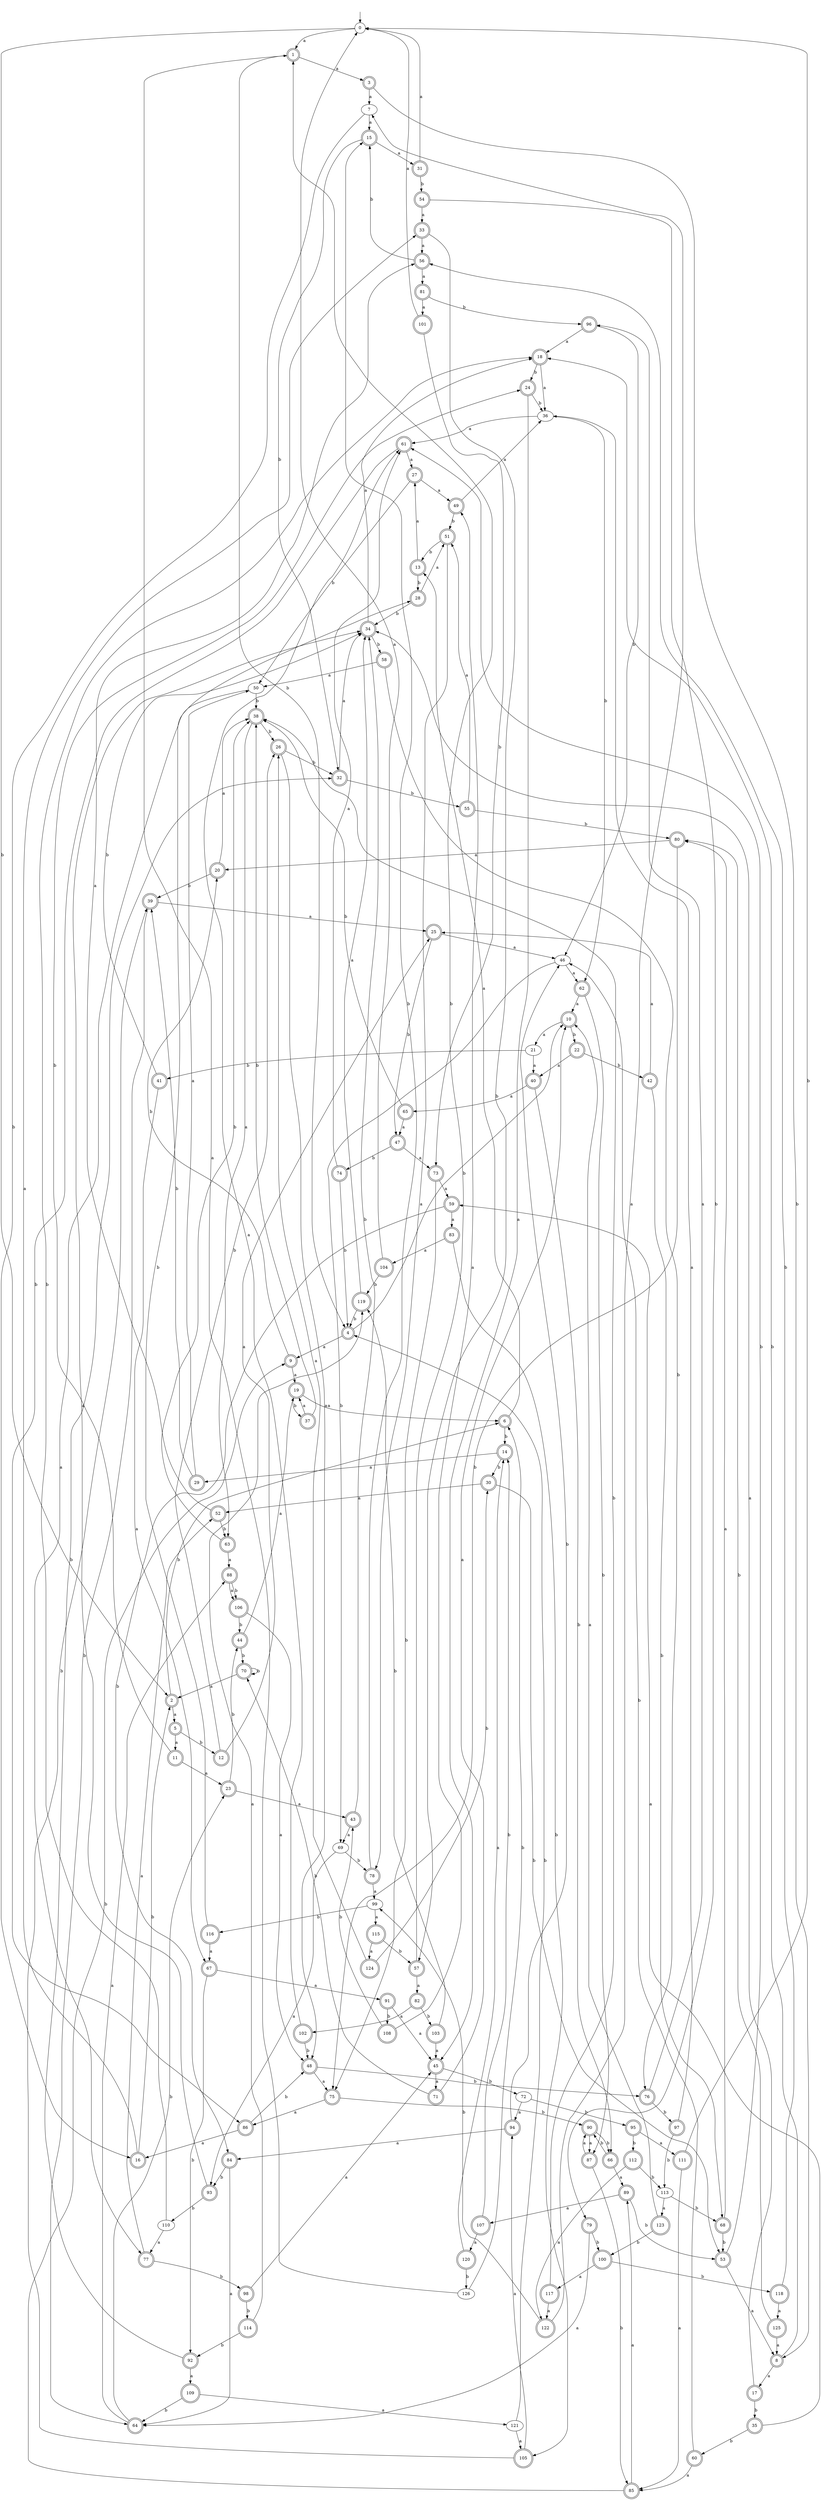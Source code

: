 digraph RandomDFA {
  __start0 [label="", shape=none];
  __start0 -> 0 [label=""];
  0 [shape=circle]
  0 -> 1 [label="a"]
  0 -> 2 [label="b"]
  1 [shape=doublecircle]
  1 -> 3 [label="a"]
  1 -> 4 [label="b"]
  2 [shape=doublecircle]
  2 -> 5 [label="a"]
  2 -> 6 [label="b"]
  3 [shape=doublecircle]
  3 -> 7 [label="a"]
  3 -> 8 [label="b"]
  4 [shape=doublecircle]
  4 -> 9 [label="a"]
  4 -> 10 [label="b"]
  5 [shape=doublecircle]
  5 -> 11 [label="a"]
  5 -> 12 [label="b"]
  6 [shape=doublecircle]
  6 -> 13 [label="a"]
  6 -> 14 [label="b"]
  7
  7 -> 15 [label="a"]
  7 -> 16 [label="b"]
  8 [shape=doublecircle]
  8 -> 17 [label="a"]
  8 -> 18 [label="b"]
  9 [shape=doublecircle]
  9 -> 19 [label="a"]
  9 -> 20 [label="b"]
  10 [shape=doublecircle]
  10 -> 21 [label="a"]
  10 -> 22 [label="b"]
  11 [shape=doublecircle]
  11 -> 23 [label="a"]
  11 -> 24 [label="b"]
  12 [shape=doublecircle]
  12 -> 25 [label="a"]
  12 -> 26 [label="b"]
  13 [shape=doublecircle]
  13 -> 27 [label="a"]
  13 -> 28 [label="b"]
  14 [shape=doublecircle]
  14 -> 29 [label="a"]
  14 -> 30 [label="b"]
  15 [shape=doublecircle]
  15 -> 31 [label="a"]
  15 -> 32 [label="b"]
  16 [shape=doublecircle]
  16 -> 33 [label="a"]
  16 -> 2 [label="b"]
  17 [shape=doublecircle]
  17 -> 34 [label="a"]
  17 -> 35 [label="b"]
  18 [shape=doublecircle]
  18 -> 36 [label="a"]
  18 -> 24 [label="b"]
  19 [shape=doublecircle]
  19 -> 6 [label="a"]
  19 -> 37 [label="b"]
  20 [shape=doublecircle]
  20 -> 38 [label="a"]
  20 -> 39 [label="b"]
  21
  21 -> 40 [label="a"]
  21 -> 41 [label="b"]
  22 [shape=doublecircle]
  22 -> 40 [label="a"]
  22 -> 42 [label="b"]
  23 [shape=doublecircle]
  23 -> 43 [label="a"]
  23 -> 44 [label="b"]
  24 [shape=doublecircle]
  24 -> 45 [label="a"]
  24 -> 36 [label="b"]
  25 [shape=doublecircle]
  25 -> 46 [label="a"]
  25 -> 47 [label="b"]
  26 [shape=doublecircle]
  26 -> 48 [label="a"]
  26 -> 32 [label="b"]
  27 [shape=doublecircle]
  27 -> 49 [label="a"]
  27 -> 50 [label="b"]
  28 [shape=doublecircle]
  28 -> 51 [label="a"]
  28 -> 34 [label="b"]
  29 [shape=doublecircle]
  29 -> 50 [label="a"]
  29 -> 39 [label="b"]
  30 [shape=doublecircle]
  30 -> 52 [label="a"]
  30 -> 53 [label="b"]
  31 [shape=doublecircle]
  31 -> 0 [label="a"]
  31 -> 54 [label="b"]
  32 [shape=doublecircle]
  32 -> 34 [label="a"]
  32 -> 55 [label="b"]
  33 [shape=doublecircle]
  33 -> 56 [label="a"]
  33 -> 57 [label="b"]
  34 [shape=doublecircle]
  34 -> 18 [label="a"]
  34 -> 58 [label="b"]
  35 [shape=doublecircle]
  35 -> 59 [label="a"]
  35 -> 60 [label="b"]
  36
  36 -> 61 [label="a"]
  36 -> 62 [label="b"]
  37 [shape=doublecircle]
  37 -> 19 [label="a"]
  37 -> 38 [label="b"]
  38 [shape=doublecircle]
  38 -> 63 [label="a"]
  38 -> 26 [label="b"]
  39 [shape=doublecircle]
  39 -> 25 [label="a"]
  39 -> 64 [label="b"]
  40 [shape=doublecircle]
  40 -> 65 [label="a"]
  40 -> 66 [label="b"]
  41 [shape=doublecircle]
  41 -> 67 [label="a"]
  41 -> 34 [label="b"]
  42 [shape=doublecircle]
  42 -> 25 [label="a"]
  42 -> 68 [label="b"]
  43 [shape=doublecircle]
  43 -> 69 [label="a"]
  43 -> 34 [label="b"]
  44 [shape=doublecircle]
  44 -> 19 [label="a"]
  44 -> 70 [label="b"]
  45 [shape=doublecircle]
  45 -> 71 [label="a"]
  45 -> 72 [label="b"]
  46
  46 -> 62 [label="a"]
  46 -> 69 [label="b"]
  47 [shape=doublecircle]
  47 -> 73 [label="a"]
  47 -> 74 [label="b"]
  48 [shape=doublecircle]
  48 -> 75 [label="a"]
  48 -> 76 [label="b"]
  49 [shape=doublecircle]
  49 -> 36 [label="a"]
  49 -> 51 [label="b"]
  50
  50 -> 77 [label="a"]
  50 -> 38 [label="b"]
  51 [shape=doublecircle]
  51 -> 78 [label="a"]
  51 -> 13 [label="b"]
  52 [shape=doublecircle]
  52 -> 56 [label="a"]
  52 -> 63 [label="b"]
  53 [shape=doublecircle]
  53 -> 8 [label="a"]
  53 -> 61 [label="b"]
  54 [shape=doublecircle]
  54 -> 33 [label="a"]
  54 -> 79 [label="b"]
  55 [shape=doublecircle]
  55 -> 51 [label="a"]
  55 -> 80 [label="b"]
  56 [shape=doublecircle]
  56 -> 81 [label="a"]
  56 -> 15 [label="b"]
  57 [shape=doublecircle]
  57 -> 82 [label="a"]
  57 -> 1 [label="b"]
  58 [shape=doublecircle]
  58 -> 50 [label="a"]
  58 -> 76 [label="b"]
  59 [shape=doublecircle]
  59 -> 83 [label="a"]
  59 -> 84 [label="b"]
  60 [shape=doublecircle]
  60 -> 85 [label="a"]
  60 -> 46 [label="b"]
  61 [shape=doublecircle]
  61 -> 27 [label="a"]
  61 -> 86 [label="b"]
  62 [shape=doublecircle]
  62 -> 10 [label="a"]
  62 -> 87 [label="b"]
  63 [shape=doublecircle]
  63 -> 88 [label="a"]
  63 -> 38 [label="b"]
  64 [shape=doublecircle]
  64 -> 88 [label="a"]
  64 -> 23 [label="b"]
  65 [shape=doublecircle]
  65 -> 47 [label="a"]
  65 -> 38 [label="b"]
  66 [shape=doublecircle]
  66 -> 89 [label="a"]
  66 -> 90 [label="b"]
  67 [shape=doublecircle]
  67 -> 91 [label="a"]
  67 -> 92 [label="b"]
  68 [shape=doublecircle]
  68 -> 80 [label="a"]
  68 -> 53 [label="b"]
  69
  69 -> 93 [label="a"]
  69 -> 78 [label="b"]
  70 [shape=doublecircle]
  70 -> 2 [label="a"]
  70 -> 70 [label="b"]
  71 [shape=doublecircle]
  71 -> 10 [label="a"]
  71 -> 70 [label="b"]
  72
  72 -> 94 [label="a"]
  72 -> 95 [label="b"]
  73 [shape=doublecircle]
  73 -> 59 [label="a"]
  73 -> 75 [label="b"]
  74 [shape=doublecircle]
  74 -> 61 [label="a"]
  74 -> 4 [label="b"]
  75 [shape=doublecircle]
  75 -> 86 [label="a"]
  75 -> 90 [label="b"]
  76 [shape=doublecircle]
  76 -> 96 [label="a"]
  76 -> 97 [label="b"]
  77 [shape=doublecircle]
  77 -> 52 [label="a"]
  77 -> 98 [label="b"]
  78 [shape=doublecircle]
  78 -> 99 [label="a"]
  78 -> 15 [label="b"]
  79 [shape=doublecircle]
  79 -> 64 [label="a"]
  79 -> 100 [label="b"]
  80 [shape=doublecircle]
  80 -> 20 [label="a"]
  80 -> 75 [label="b"]
  81 [shape=doublecircle]
  81 -> 101 [label="a"]
  81 -> 96 [label="b"]
  82 [shape=doublecircle]
  82 -> 102 [label="a"]
  82 -> 103 [label="b"]
  83 [shape=doublecircle]
  83 -> 104 [label="a"]
  83 -> 105 [label="b"]
  84 [shape=doublecircle]
  84 -> 64 [label="a"]
  84 -> 93 [label="b"]
  85 [shape=doublecircle]
  85 -> 89 [label="a"]
  85 -> 9 [label="b"]
  86 [shape=doublecircle]
  86 -> 16 [label="a"]
  86 -> 48 [label="b"]
  87 [shape=doublecircle]
  87 -> 90 [label="a"]
  87 -> 85 [label="b"]
  88 [shape=doublecircle]
  88 -> 106 [label="a"]
  88 -> 106 [label="b"]
  89 [shape=doublecircle]
  89 -> 107 [label="a"]
  89 -> 53 [label="b"]
  90 [shape=doublecircle]
  90 -> 87 [label="a"]
  90 -> 66 [label="b"]
  91 [shape=doublecircle]
  91 -> 45 [label="a"]
  91 -> 108 [label="b"]
  92 [shape=doublecircle]
  92 -> 109 [label="a"]
  92 -> 32 [label="b"]
  93 [shape=doublecircle]
  93 -> 34 [label="a"]
  93 -> 110 [label="b"]
  94 [shape=doublecircle]
  94 -> 84 [label="a"]
  94 -> 46 [label="b"]
  95 [shape=doublecircle]
  95 -> 111 [label="a"]
  95 -> 112 [label="b"]
  96 [shape=doublecircle]
  96 -> 18 [label="a"]
  96 -> 46 [label="b"]
  97 [shape=doublecircle]
  97 -> 36 [label="a"]
  97 -> 113 [label="b"]
  98 [shape=doublecircle]
  98 -> 45 [label="a"]
  98 -> 114 [label="b"]
  99
  99 -> 115 [label="a"]
  99 -> 116 [label="b"]
  100 [shape=doublecircle]
  100 -> 117 [label="a"]
  100 -> 118 [label="b"]
  101 [shape=doublecircle]
  101 -> 0 [label="a"]
  101 -> 73 [label="b"]
  102 [shape=doublecircle]
  102 -> 61 [label="a"]
  102 -> 48 [label="b"]
  103 [shape=doublecircle]
  103 -> 45 [label="a"]
  103 -> 119 [label="b"]
  104 [shape=doublecircle]
  104 -> 0 [label="a"]
  104 -> 119 [label="b"]
  105 [shape=doublecircle]
  105 -> 94 [label="a"]
  105 -> 39 [label="b"]
  106 [shape=doublecircle]
  106 -> 48 [label="a"]
  106 -> 44 [label="b"]
  107 [shape=doublecircle]
  107 -> 120 [label="a"]
  107 -> 14 [label="b"]
  108 [shape=doublecircle]
  108 -> 49 [label="a"]
  108 -> 43 [label="b"]
  109 [shape=doublecircle]
  109 -> 121 [label="a"]
  109 -> 64 [label="b"]
  110
  110 -> 77 [label="a"]
  110 -> 18 [label="b"]
  111 [shape=doublecircle]
  111 -> 85 [label="a"]
  111 -> 0 [label="b"]
  112 [shape=doublecircle]
  112 -> 122 [label="a"]
  112 -> 113 [label="b"]
  113
  113 -> 123 [label="a"]
  113 -> 68 [label="b"]
  114 [shape=doublecircle]
  114 -> 119 [label="a"]
  114 -> 92 [label="b"]
  115 [shape=doublecircle]
  115 -> 124 [label="a"]
  115 -> 57 [label="b"]
  116 [shape=doublecircle]
  116 -> 67 [label="a"]
  116 -> 28 [label="b"]
  117 [shape=doublecircle]
  117 -> 122 [label="a"]
  117 -> 38 [label="b"]
  118 [shape=doublecircle]
  118 -> 125 [label="a"]
  118 -> 56 [label="b"]
  119 [shape=doublecircle]
  119 -> 34 [label="a"]
  119 -> 4 [label="b"]
  120 [shape=doublecircle]
  120 -> 14 [label="a"]
  120 -> 126 [label="b"]
  121
  121 -> 105 [label="a"]
  121 -> 4 [label="b"]
  122 [shape=doublecircle]
  122 -> 7 [label="a"]
  122 -> 99 [label="b"]
  123 [shape=doublecircle]
  123 -> 10 [label="a"]
  123 -> 100 [label="b"]
  124 [shape=doublecircle]
  124 -> 26 [label="a"]
  124 -> 30 [label="b"]
  125 [shape=doublecircle]
  125 -> 8 [label="a"]
  125 -> 80 [label="b"]
  126
  126 -> 1 [label="a"]
  126 -> 6 [label="b"]
}
